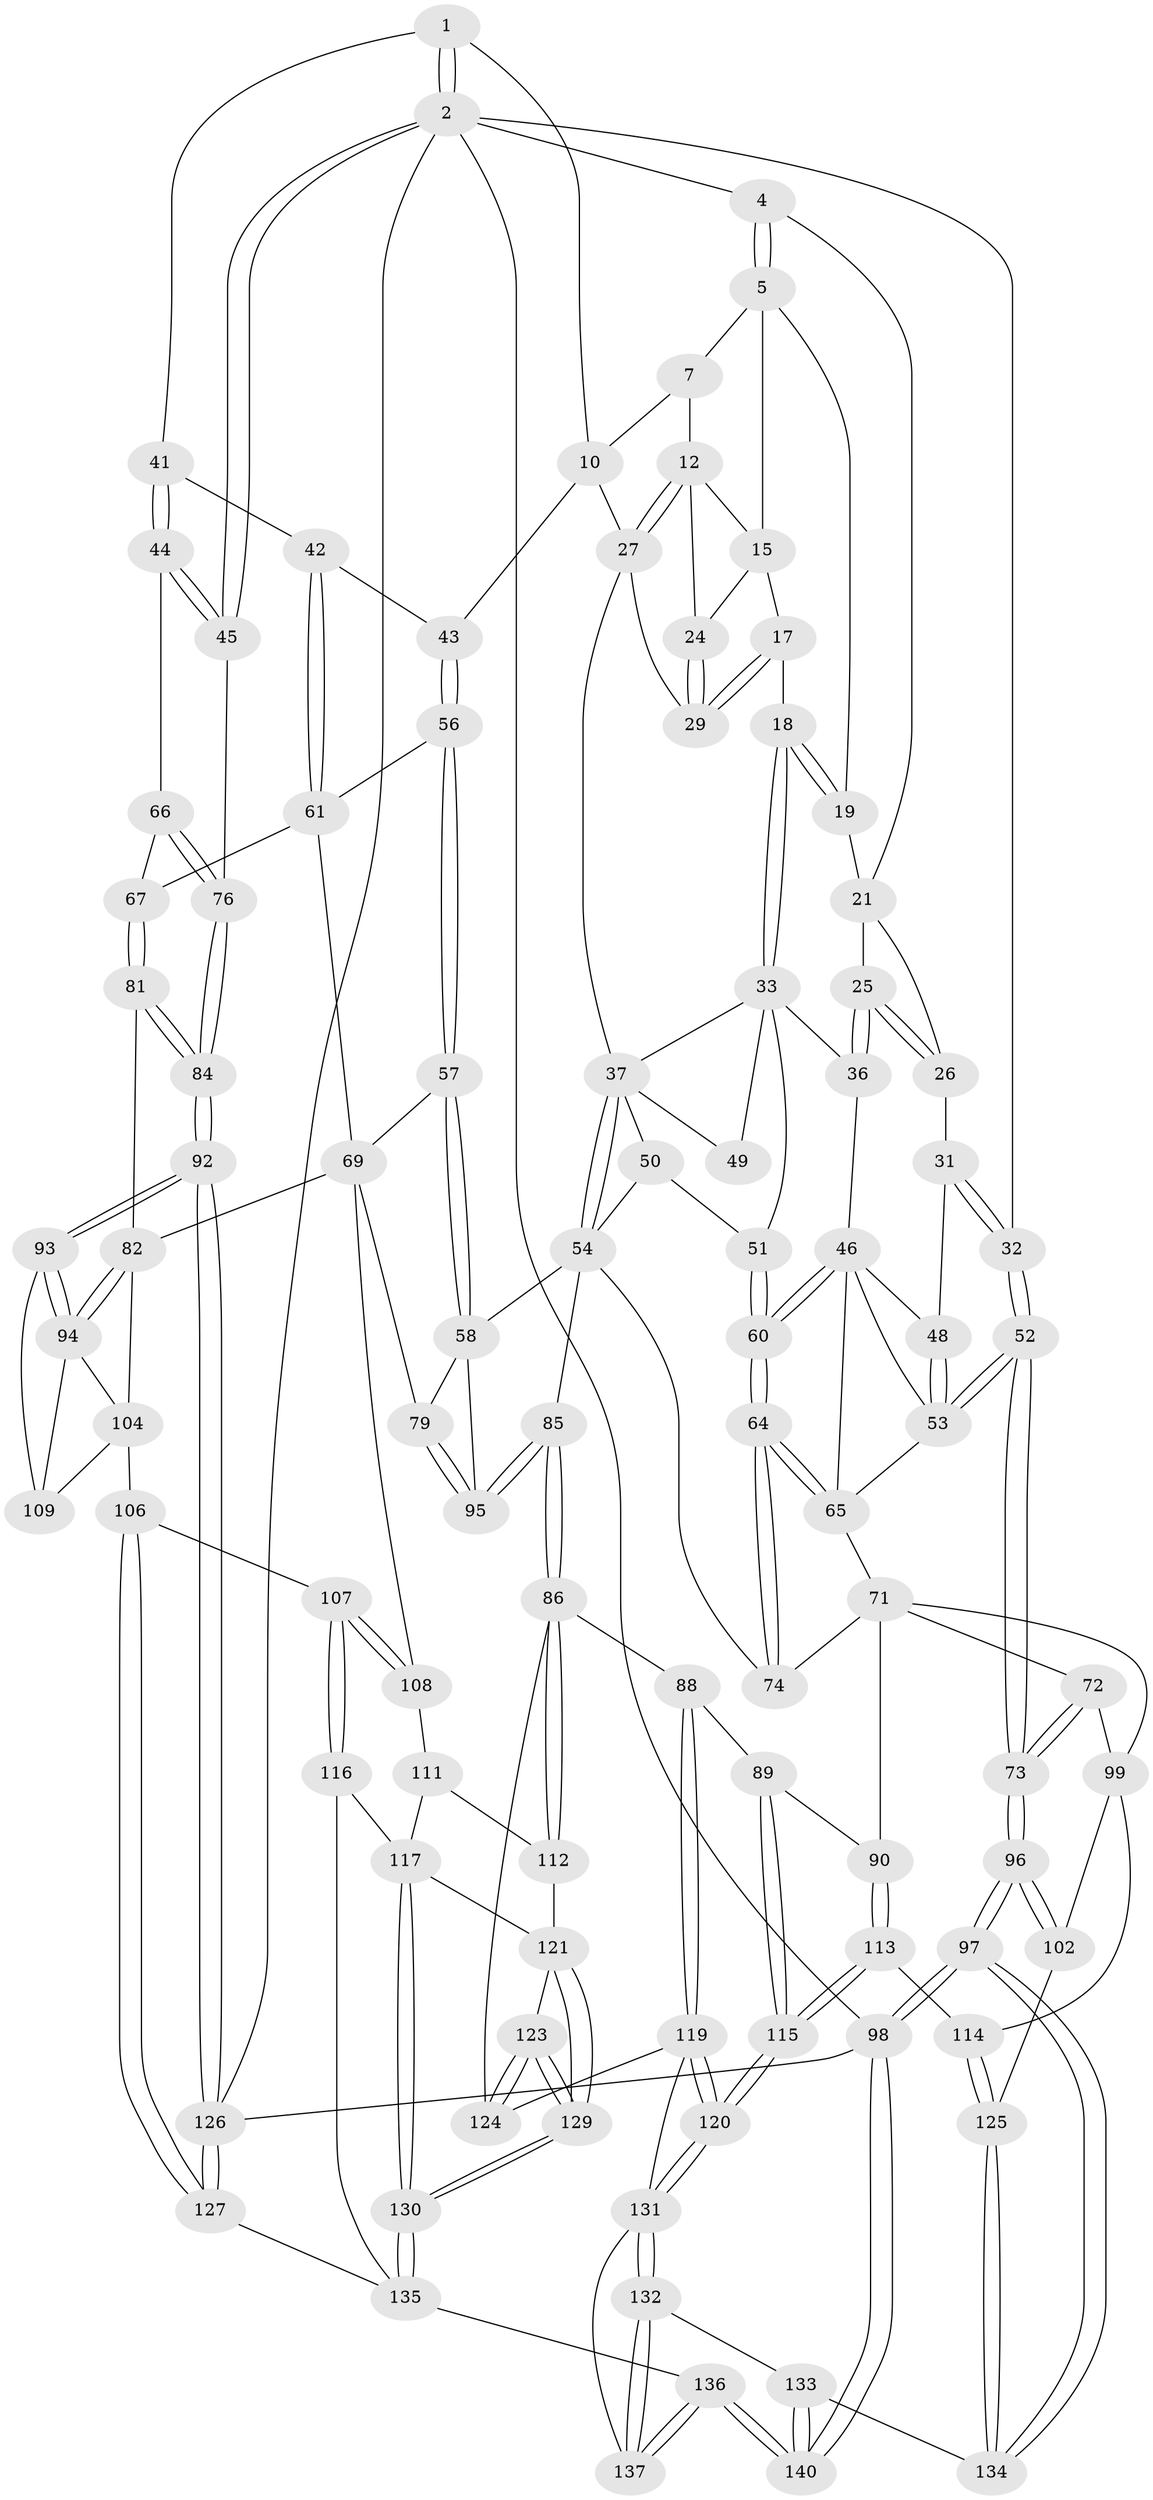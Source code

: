 // original degree distribution, {3: 0.014285714285714285, 6: 0.24285714285714285, 5: 0.4857142857142857, 4: 0.2571428571428571}
// Generated by graph-tools (version 1.1) at 2025/21/03/04/25 18:21:36]
// undirected, 98 vertices, 236 edges
graph export_dot {
graph [start="1"]
  node [color=gray90,style=filled];
  1 [pos="+0.7808988053458019+0",super="+9"];
  2 [pos="+1+0",super="+3"];
  4 [pos="+0+0"];
  5 [pos="+0.3073544562894943+0",super="+6"];
  7 [pos="+0.4508297575848611+0",super="+8"];
  10 [pos="+0.8020930476558016+0.15805646695063963",super="+30"];
  12 [pos="+0.6588879392532876+0.0969878050739305",super="+13"];
  15 [pos="+0.45359225779706774+0.0989007897922876",super="+16"];
  17 [pos="+0.4121662827615619+0.1838655039544515"];
  18 [pos="+0.3984070210758591+0.18718128310569132"];
  19 [pos="+0.33333026450576264+0.1689360063666923",super="+20"];
  21 [pos="+0.22156720966687596+0.09545647584004484",super="+23+22"];
  24 [pos="+0.5869493146052689+0.11520378236050059"];
  25 [pos="+0.23138572332646598+0.2300737365682887"];
  26 [pos="+0.15564885941462756+0.2172033411866076"];
  27 [pos="+0.5840790887873245+0.30269655032465304",super="+28"];
  29 [pos="+0.5220929254464949+0.24332077000772"];
  31 [pos="+0.1458136563731885+0.22460559983732695"];
  32 [pos="+0+0.3215013743416186"];
  33 [pos="+0.3972474929107424+0.23018586139761402",super="+40+34"];
  36 [pos="+0.2472298744417235+0.3078036091060711"];
  37 [pos="+0.5458195453692344+0.323093373330836",super="+38"];
  41 [pos="+0.9450354292575863+0.20833226340823852"];
  42 [pos="+0.890276823687161+0.26619481527509253"];
  43 [pos="+0.6231757975661228+0.33267933223614127"];
  44 [pos="+1+0.18247979923757648"];
  45 [pos="+1+0.16856281977497636"];
  46 [pos="+0.1980879407103016+0.37080789832418287",super="+47"];
  48 [pos="+0.11202652088750606+0.35236592798894695"];
  49 [pos="+0.3575691350893775+0.34787318065692285"];
  50 [pos="+0.4201553359167163+0.44678699116176035"];
  51 [pos="+0.3305409620589679+0.41734095146566713"];
  52 [pos="+0+0.3294885009922659"];
  53 [pos="+0+0.3859184966418535",super="+63"];
  54 [pos="+0.49907614097915226+0.5210112762575264",super="+59+55"];
  56 [pos="+0.6322940805987616+0.35034707736678944"];
  57 [pos="+0.6482117717722299+0.4862302948137283"];
  58 [pos="+0.5495800092903182+0.5226669772517893",super="+80"];
  60 [pos="+0.2600890809271858+0.48722822648261066"];
  61 [pos="+0.8115398043877404+0.3705783791892074",super="+68"];
  64 [pos="+0.23902219475123032+0.5318702546138511"];
  65 [pos="+0.14290581417862666+0.4836854808897477",super="+70"];
  66 [pos="+0.9091862140528391+0.5013016638686257"];
  67 [pos="+0.870073797327645+0.5254659541894"];
  69 [pos="+0.6713217906515363+0.4974732992778193",super="+77"];
  71 [pos="+0.06438343826366909+0.5621899481793794",super="+75"];
  72 [pos="+0.015255168840381354+0.6149883735527135"];
  73 [pos="+0+0.6052936699441941"];
  74 [pos="+0.2617635093464029+0.6219436474167978"];
  76 [pos="+1+0.6909743058756119"];
  79 [pos="+0.6404261722731046+0.6571564317670309"];
  81 [pos="+0.8660553087529348+0.5472488542400178"];
  82 [pos="+0.8603646333649043+0.5572770414604322",super="+83"];
  84 [pos="+1+0.7163628910908051"];
  85 [pos="+0.4768801614903042+0.7012736413171936"];
  86 [pos="+0.4672972277050883+0.7196219137584828",super="+87"];
  88 [pos="+0.3768943774096498+0.7178190170653814"];
  89 [pos="+0.36009052610127995+0.709158384723313"];
  90 [pos="+0.2617287171869155+0.6424136361952768"];
  92 [pos="+1+0.7516213121401171"];
  93 [pos="+1+0.7321824437853859"];
  94 [pos="+0.9415185967482352+0.6975405100443586",super="+103"];
  95 [pos="+0.49071039106561865+0.6963247806019772"];
  96 [pos="+0+0.8955194006793236"];
  97 [pos="+0+1"];
  98 [pos="+0+1"];
  99 [pos="+0.15843027266336368+0.680580172188683",super="+100"];
  102 [pos="+0.00741174936782965+0.8137179820075023"];
  104 [pos="+0.7708276900348449+0.6658405272243162",super="+105"];
  106 [pos="+0.8161680228237865+0.8366906593569144"];
  107 [pos="+0.7454572722108599+0.8411385764484405"];
  108 [pos="+0.6730340109708518+0.7430872608222626"];
  109 [pos="+0.8897902870812328+0.7796134094037865"];
  111 [pos="+0.6512655434112056+0.755699979338941"];
  112 [pos="+0.49246239689167776+0.7313548354671066"];
  113 [pos="+0.2150589571757146+0.8314041132222707"];
  114 [pos="+0.1458897537055751+0.8146739210060979"];
  115 [pos="+0.23880775727555434+0.8732589907219582"];
  116 [pos="+0.7216440376727525+0.8686510825455674"];
  117 [pos="+0.6866602258286096+0.8649640917722354",super="+118"];
  119 [pos="+0.2763197436487847+0.8663966868837882",super="+128"];
  120 [pos="+0.24313315613932812+0.8851250412407364"];
  121 [pos="+0.6082150277632791+0.8401838558404549",super="+122"];
  123 [pos="+0.548597546106361+0.9087673707500419"];
  124 [pos="+0.4272216933862972+0.7886595022067735"];
  125 [pos="+0.11020131688579522+0.8969879323324002"];
  126 [pos="+1+1"];
  127 [pos="+1+1"];
  129 [pos="+0.5691439309116275+0.9358533300483287"];
  130 [pos="+0.5700062043180315+0.9420572389375463"];
  131 [pos="+0.2430719604118794+0.8871879000473804",super="+138"];
  132 [pos="+0.23975958097988162+0.8994102726631549"];
  133 [pos="+0.1858403102815033+0.970917234427519"];
  134 [pos="+0.12329531899129284+0.9339646887986385"];
  135 [pos="+0.5699843674084236+1",super="+139"];
  136 [pos="+0.5049418198420571+1"];
  137 [pos="+0.41697594693558293+1"];
  140 [pos="+0.21180560482793395+1"];
  1 -- 2;
  1 -- 2;
  1 -- 10;
  1 -- 41;
  2 -- 45;
  2 -- 45;
  2 -- 126;
  2 -- 32;
  2 -- 4;
  2 -- 98;
  4 -- 5;
  4 -- 5;
  4 -- 21;
  5 -- 7;
  5 -- 15;
  5 -- 19;
  7 -- 10;
  7 -- 12 [weight=2];
  10 -- 43;
  10 -- 27;
  12 -- 27;
  12 -- 27;
  12 -- 24;
  12 -- 15;
  15 -- 24;
  15 -- 17;
  17 -- 18;
  17 -- 29;
  17 -- 29;
  18 -- 19;
  18 -- 19;
  18 -- 33;
  18 -- 33;
  19 -- 21 [weight=2];
  21 -- 25;
  21 -- 26;
  24 -- 29;
  24 -- 29;
  25 -- 26;
  25 -- 26;
  25 -- 36;
  25 -- 36;
  26 -- 31;
  27 -- 29;
  27 -- 37;
  31 -- 32;
  31 -- 32;
  31 -- 48;
  32 -- 52;
  32 -- 52;
  33 -- 37;
  33 -- 49 [weight=2];
  33 -- 51;
  33 -- 36;
  36 -- 46;
  37 -- 54;
  37 -- 54;
  37 -- 49;
  37 -- 50;
  41 -- 42;
  41 -- 44;
  41 -- 44;
  42 -- 43;
  42 -- 61;
  42 -- 61;
  43 -- 56;
  43 -- 56;
  44 -- 45;
  44 -- 45;
  44 -- 66;
  45 -- 76;
  46 -- 60;
  46 -- 60;
  46 -- 48;
  46 -- 65;
  46 -- 53;
  48 -- 53;
  48 -- 53;
  50 -- 51;
  50 -- 54;
  51 -- 60;
  51 -- 60;
  52 -- 53;
  52 -- 53;
  52 -- 73;
  52 -- 73;
  53 -- 65;
  54 -- 58;
  54 -- 85;
  54 -- 74;
  56 -- 57;
  56 -- 57;
  56 -- 61;
  57 -- 58;
  57 -- 58;
  57 -- 69;
  58 -- 95;
  58 -- 79;
  60 -- 64;
  60 -- 64;
  61 -- 67;
  61 -- 69;
  64 -- 65;
  64 -- 65;
  64 -- 74;
  64 -- 74;
  65 -- 71;
  66 -- 67;
  66 -- 76;
  66 -- 76;
  67 -- 81;
  67 -- 81;
  69 -- 82;
  69 -- 108;
  69 -- 79;
  71 -- 72;
  71 -- 74;
  71 -- 99;
  71 -- 90;
  72 -- 73;
  72 -- 73;
  72 -- 99;
  73 -- 96;
  73 -- 96;
  76 -- 84;
  76 -- 84;
  79 -- 95;
  79 -- 95;
  81 -- 82;
  81 -- 84;
  81 -- 84;
  82 -- 94;
  82 -- 94;
  82 -- 104;
  84 -- 92;
  84 -- 92;
  85 -- 86;
  85 -- 86;
  85 -- 95;
  85 -- 95;
  86 -- 112;
  86 -- 112;
  86 -- 88;
  86 -- 124;
  88 -- 89;
  88 -- 119;
  88 -- 119;
  89 -- 90;
  89 -- 115;
  89 -- 115;
  90 -- 113;
  90 -- 113;
  92 -- 93;
  92 -- 93;
  92 -- 126;
  92 -- 126;
  93 -- 94;
  93 -- 94;
  93 -- 109;
  94 -- 104;
  94 -- 109;
  96 -- 97;
  96 -- 97;
  96 -- 102;
  96 -- 102;
  97 -- 98;
  97 -- 98;
  97 -- 134;
  97 -- 134;
  98 -- 140;
  98 -- 140;
  98 -- 126;
  99 -- 114;
  99 -- 102;
  102 -- 125;
  104 -- 106;
  104 -- 109;
  106 -- 107;
  106 -- 127;
  106 -- 127;
  107 -- 108;
  107 -- 108;
  107 -- 116;
  107 -- 116;
  108 -- 111;
  111 -- 112;
  111 -- 117;
  112 -- 121;
  113 -- 114;
  113 -- 115;
  113 -- 115;
  114 -- 125;
  114 -- 125;
  115 -- 120;
  115 -- 120;
  116 -- 117;
  116 -- 135;
  117 -- 130;
  117 -- 130;
  117 -- 121;
  119 -- 120;
  119 -- 120;
  119 -- 124;
  119 -- 131;
  120 -- 131;
  120 -- 131;
  121 -- 129;
  121 -- 129;
  121 -- 123;
  123 -- 124;
  123 -- 124;
  123 -- 129;
  123 -- 129;
  125 -- 134;
  125 -- 134;
  126 -- 127;
  126 -- 127;
  127 -- 135;
  129 -- 130;
  129 -- 130;
  130 -- 135;
  130 -- 135;
  131 -- 132;
  131 -- 132;
  131 -- 137;
  132 -- 133;
  132 -- 137;
  132 -- 137;
  133 -- 134;
  133 -- 140;
  133 -- 140;
  135 -- 136;
  136 -- 137;
  136 -- 137;
  136 -- 140;
  136 -- 140;
}
